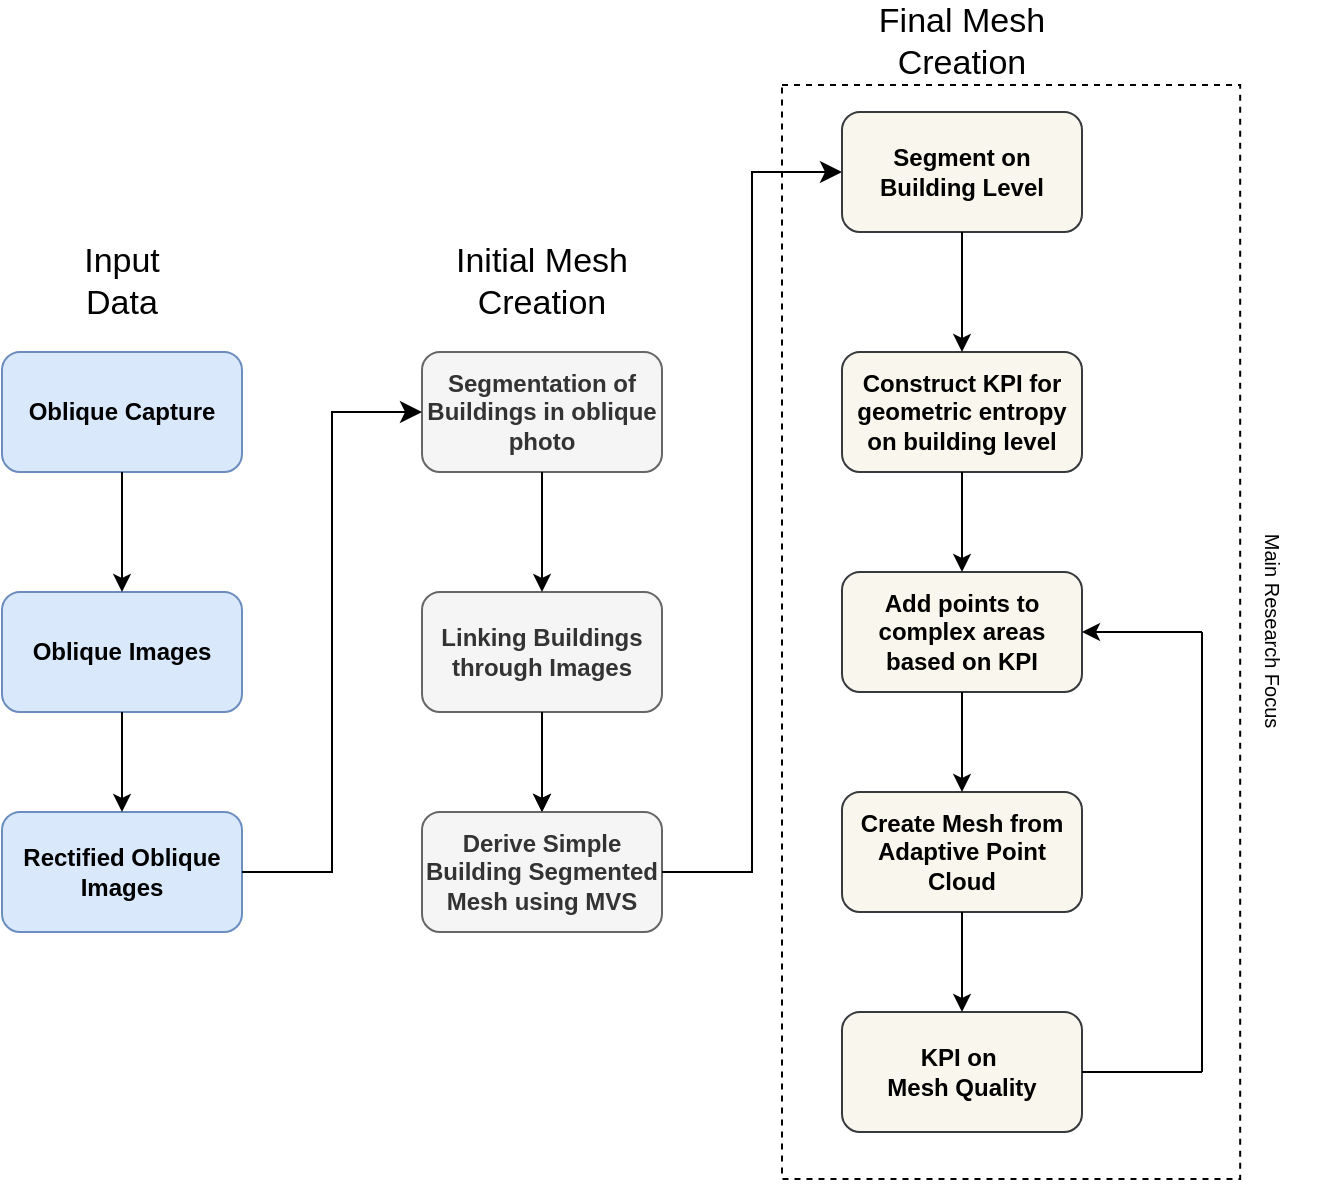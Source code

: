 <mxfile version="25.0.1">
  <diagram name="Pagina-1" id="j0q-M3zI3Chthzf9emS8">
    <mxGraphModel dx="2062" dy="727" grid="1" gridSize="10" guides="1" tooltips="1" connect="1" arrows="1" fold="1" page="1" pageScale="1" pageWidth="827" pageHeight="1169" math="0" shadow="0">
      <root>
        <mxCell id="0" />
        <mxCell id="1" parent="0" />
        <mxCell id="_iwNHxtDADa4gL8woHnr-27" value="" style="rounded=0;whiteSpace=wrap;html=1;dashed=1;" parent="1" vertex="1">
          <mxGeometry x="-100" y="206.471" width="229.091" height="547.059" as="geometry" />
        </mxCell>
        <mxCell id="D2xmy1rbkFpZi_v9BKto-1" value="&lt;b&gt;Oblique Images&lt;/b&gt;" style="rounded=1;whiteSpace=wrap;html=1;fillColor=#dae8fc;strokeColor=#6c8ebf;" parent="1" vertex="1">
          <mxGeometry x="-490" y="460" width="120" height="60" as="geometry" />
        </mxCell>
        <mxCell id="D2xmy1rbkFpZi_v9BKto-2" value="&lt;b&gt;Rectified Oblique Images&lt;/b&gt;" style="rounded=1;whiteSpace=wrap;html=1;fillColor=#dae8fc;strokeColor=#6c8ebf;" parent="1" vertex="1">
          <mxGeometry x="-490" y="570" width="120" height="60" as="geometry" />
        </mxCell>
        <mxCell id="D2xmy1rbkFpZi_v9BKto-3" value="&lt;b&gt;Oblique Capture&lt;/b&gt;" style="rounded=1;whiteSpace=wrap;html=1;fillColor=#dae8fc;strokeColor=#6c8ebf;" parent="1" vertex="1">
          <mxGeometry x="-490" y="340" width="120" height="60" as="geometry" />
        </mxCell>
        <mxCell id="_iwNHxtDADa4gL8woHnr-1" value="Input Data" style="text;html=1;align=center;verticalAlign=middle;whiteSpace=wrap;rounded=0;strokeWidth=1;fontSize=17;" parent="1" vertex="1">
          <mxGeometry x="-460" y="290" width="60" height="30" as="geometry" />
        </mxCell>
        <mxCell id="_iwNHxtDADa4gL8woHnr-2" value="" style="endArrow=classic;html=1;rounded=0;entryX=0.5;entryY=0;entryDx=0;entryDy=0;exitX=0.5;exitY=1;exitDx=0;exitDy=0;" parent="1" source="D2xmy1rbkFpZi_v9BKto-3" target="D2xmy1rbkFpZi_v9BKto-1" edge="1">
          <mxGeometry width="50" height="50" relative="1" as="geometry">
            <mxPoint x="470" y="570" as="sourcePoint" />
            <mxPoint x="520" y="520" as="targetPoint" />
          </mxGeometry>
        </mxCell>
        <mxCell id="_iwNHxtDADa4gL8woHnr-3" value="" style="endArrow=classic;html=1;rounded=0;entryX=0.5;entryY=0;entryDx=0;entryDy=0;" parent="1" target="D2xmy1rbkFpZi_v9BKto-2" edge="1">
          <mxGeometry width="50" height="50" relative="1" as="geometry">
            <mxPoint x="-430" y="520" as="sourcePoint" />
            <mxPoint x="-430.34" y="560" as="targetPoint" />
          </mxGeometry>
        </mxCell>
        <mxCell id="_iwNHxtDADa4gL8woHnr-4" value="&lt;b&gt;Segmentation of Buildings in oblique photo&lt;/b&gt;" style="rounded=1;whiteSpace=wrap;html=1;fillColor=#f5f5f5;fontColor=#333333;strokeColor=#666666;" parent="1" vertex="1">
          <mxGeometry x="-280" y="340" width="120" height="60" as="geometry" />
        </mxCell>
        <mxCell id="_iwNHxtDADa4gL8woHnr-26" value="" style="edgeStyle=orthogonalEdgeStyle;rounded=0;orthogonalLoop=1;jettySize=auto;html=1;" parent="1" source="_iwNHxtDADa4gL8woHnr-5" target="_iwNHxtDADa4gL8woHnr-8" edge="1">
          <mxGeometry relative="1" as="geometry" />
        </mxCell>
        <mxCell id="_iwNHxtDADa4gL8woHnr-5" value="&lt;b&gt;Linking Buildings through Images&lt;/b&gt;" style="rounded=1;whiteSpace=wrap;html=1;fillColor=#f5f5f5;fontColor=#333333;strokeColor=#666666;" parent="1" vertex="1">
          <mxGeometry x="-280" y="460" width="120" height="60" as="geometry" />
        </mxCell>
        <mxCell id="_iwNHxtDADa4gL8woHnr-6" value="" style="edgeStyle=elbowEdgeStyle;elbow=horizontal;endArrow=classic;html=1;curved=0;rounded=0;endSize=8;startSize=8;exitX=1;exitY=0.5;exitDx=0;exitDy=0;entryX=0;entryY=0.5;entryDx=0;entryDy=0;" parent="1" source="D2xmy1rbkFpZi_v9BKto-2" target="_iwNHxtDADa4gL8woHnr-4" edge="1">
          <mxGeometry width="50" height="50" relative="1" as="geometry">
            <mxPoint y="450" as="sourcePoint" />
            <mxPoint x="50" y="400" as="targetPoint" />
          </mxGeometry>
        </mxCell>
        <mxCell id="_iwNHxtDADa4gL8woHnr-7" value="" style="endArrow=classic;html=1;rounded=0;exitX=0.5;exitY=1;exitDx=0;exitDy=0;entryX=0.5;entryY=0;entryDx=0;entryDy=0;" parent="1" source="_iwNHxtDADa4gL8woHnr-4" target="_iwNHxtDADa4gL8woHnr-5" edge="1">
          <mxGeometry width="50" height="50" relative="1" as="geometry">
            <mxPoint y="450" as="sourcePoint" />
            <mxPoint x="50" y="400" as="targetPoint" />
          </mxGeometry>
        </mxCell>
        <mxCell id="_iwNHxtDADa4gL8woHnr-8" value="&lt;b&gt;Derive Simple Building Segmented Mesh using MVS&lt;/b&gt;" style="rounded=1;whiteSpace=wrap;html=1;fillColor=#f5f5f5;fontColor=#333333;strokeColor=#666666;" parent="1" vertex="1">
          <mxGeometry x="-280" y="570" width="120" height="60" as="geometry" />
        </mxCell>
        <mxCell id="_iwNHxtDADa4gL8woHnr-9" value="" style="endArrow=classic;html=1;rounded=0;entryX=0.5;entryY=0;entryDx=0;entryDy=0;" parent="1" target="_iwNHxtDADa4gL8woHnr-8" edge="1">
          <mxGeometry width="50" height="50" relative="1" as="geometry">
            <mxPoint x="-220" y="520" as="sourcePoint" />
            <mxPoint x="-220.34" y="560" as="targetPoint" />
          </mxGeometry>
        </mxCell>
        <mxCell id="_iwNHxtDADa4gL8woHnr-10" value="Initial Mesh Creation" style="text;html=1;align=center;verticalAlign=middle;whiteSpace=wrap;rounded=0;strokeWidth=1;fontSize=17;" parent="1" vertex="1">
          <mxGeometry x="-280" y="290" width="120" height="30" as="geometry" />
        </mxCell>
        <mxCell id="_iwNHxtDADa4gL8woHnr-11" value="&lt;b&gt;Construct KPI for geometric entropy on building level&lt;/b&gt;" style="rounded=1;whiteSpace=wrap;html=1;fillColor=#f9f7ed;strokeColor=#36393d;" parent="1" vertex="1">
          <mxGeometry x="-70" y="340" width="120" height="60" as="geometry" />
        </mxCell>
        <mxCell id="_iwNHxtDADa4gL8woHnr-12" value="" style="edgeStyle=elbowEdgeStyle;elbow=horizontal;endArrow=classic;html=1;curved=0;rounded=0;endSize=8;startSize=8;exitX=1;exitY=0.5;exitDx=0;exitDy=0;entryX=0;entryY=0.5;entryDx=0;entryDy=0;" parent="1" source="_iwNHxtDADa4gL8woHnr-8" target="_iwNHxtDADa4gL8woHnr-22" edge="1">
          <mxGeometry width="50" height="50" relative="1" as="geometry">
            <mxPoint x="-80" y="710" as="sourcePoint" />
            <mxPoint x="10" y="480" as="targetPoint" />
          </mxGeometry>
        </mxCell>
        <mxCell id="_iwNHxtDADa4gL8woHnr-13" value="&lt;b&gt;Add points to complex areas based on KPI&lt;/b&gt;" style="rounded=1;whiteSpace=wrap;html=1;fillColor=#f9f7ed;strokeColor=#36393d;" parent="1" vertex="1">
          <mxGeometry x="-70" y="450" width="120" height="60" as="geometry" />
        </mxCell>
        <mxCell id="_iwNHxtDADa4gL8woHnr-14" value="" style="endArrow=classic;html=1;rounded=0;entryX=0.5;entryY=0;entryDx=0;entryDy=0;" parent="1" target="_iwNHxtDADa4gL8woHnr-13" edge="1">
          <mxGeometry width="50" height="50" relative="1" as="geometry">
            <mxPoint x="-10" y="400" as="sourcePoint" />
            <mxPoint x="-10.34" y="440" as="targetPoint" />
          </mxGeometry>
        </mxCell>
        <mxCell id="_iwNHxtDADa4gL8woHnr-15" value="&lt;b&gt;Create Mesh from Adaptive Point Cloud&lt;/b&gt;" style="rounded=1;whiteSpace=wrap;html=1;fontSize=12;fillColor=#f9f7ed;strokeColor=#36393d;" parent="1" vertex="1">
          <mxGeometry x="-70" y="560" width="120" height="60" as="geometry" />
        </mxCell>
        <mxCell id="_iwNHxtDADa4gL8woHnr-16" value="" style="endArrow=classic;html=1;rounded=0;entryX=0.5;entryY=0;entryDx=0;entryDy=0;" parent="1" target="_iwNHxtDADa4gL8woHnr-15" edge="1">
          <mxGeometry width="50" height="50" relative="1" as="geometry">
            <mxPoint x="-10" y="510" as="sourcePoint" />
            <mxPoint x="-10.34" y="550" as="targetPoint" />
          </mxGeometry>
        </mxCell>
        <mxCell id="_iwNHxtDADa4gL8woHnr-22" value="&lt;b&gt;Segment on Building Level&lt;/b&gt;" style="rounded=1;whiteSpace=wrap;html=1;fillColor=#f9f7ed;strokeColor=#36393d;" parent="1" vertex="1">
          <mxGeometry x="-70" y="220" width="120" height="60" as="geometry" />
        </mxCell>
        <mxCell id="_iwNHxtDADa4gL8woHnr-23" value="" style="endArrow=classic;html=1;rounded=0;exitX=0.5;exitY=1;exitDx=0;exitDy=0;entryX=0.5;entryY=0;entryDx=0;entryDy=0;" parent="1" source="_iwNHxtDADa4gL8woHnr-22" target="_iwNHxtDADa4gL8woHnr-11" edge="1">
          <mxGeometry width="50" height="50" relative="1" as="geometry">
            <mxPoint x="110" y="310" as="sourcePoint" />
            <mxPoint x="110.34" y="370" as="targetPoint" />
          </mxGeometry>
        </mxCell>
        <mxCell id="WYYYYi5DNLSkT37n7fhN-2" value="&lt;b&gt;KPI on&amp;nbsp;&lt;/b&gt;&lt;div&gt;&lt;b&gt;Mesh Quality&lt;/b&gt;&lt;/div&gt;" style="rounded=1;whiteSpace=wrap;html=1;fontSize=12;fillColor=#f9f7ed;strokeColor=#36393d;" vertex="1" parent="1">
          <mxGeometry x="-70" y="670" width="120" height="60" as="geometry" />
        </mxCell>
        <mxCell id="WYYYYi5DNLSkT37n7fhN-3" value="" style="endArrow=classic;html=1;rounded=0;entryX=0.5;entryY=0;entryDx=0;entryDy=0;exitX=0.5;exitY=1;exitDx=0;exitDy=0;" edge="1" parent="1" source="_iwNHxtDADa4gL8woHnr-15" target="WYYYYi5DNLSkT37n7fhN-2">
          <mxGeometry width="50" height="50" relative="1" as="geometry">
            <mxPoint y="520" as="sourcePoint" />
            <mxPoint y="570" as="targetPoint" />
          </mxGeometry>
        </mxCell>
        <mxCell id="WYYYYi5DNLSkT37n7fhN-7" value="" style="group" vertex="1" connectable="0" parent="1">
          <mxGeometry x="110" y="480" height="220" as="geometry" />
        </mxCell>
        <mxCell id="WYYYYi5DNLSkT37n7fhN-4" value="" style="endArrow=none;html=1;rounded=0;entryX=1;entryY=0.5;entryDx=0;entryDy=0;" edge="1" parent="WYYYYi5DNLSkT37n7fhN-7" target="WYYYYi5DNLSkT37n7fhN-2">
          <mxGeometry width="50" height="50" relative="1" as="geometry">
            <mxPoint y="220" as="sourcePoint" />
            <mxPoint x="-120" as="targetPoint" />
          </mxGeometry>
        </mxCell>
        <mxCell id="WYYYYi5DNLSkT37n7fhN-5" value="" style="endArrow=none;html=1;rounded=0;" edge="1" parent="WYYYYi5DNLSkT37n7fhN-7">
          <mxGeometry width="50" height="50" relative="1" as="geometry">
            <mxPoint y="220" as="sourcePoint" />
            <mxPoint as="targetPoint" />
          </mxGeometry>
        </mxCell>
        <mxCell id="WYYYYi5DNLSkT37n7fhN-6" value="" style="endArrow=classic;html=1;rounded=0;entryX=1;entryY=0.5;entryDx=0;entryDy=0;" edge="1" parent="WYYYYi5DNLSkT37n7fhN-7" target="_iwNHxtDADa4gL8woHnr-13">
          <mxGeometry width="50" height="50" relative="1" as="geometry">
            <mxPoint as="sourcePoint" />
            <mxPoint x="-110" y="90" as="targetPoint" />
          </mxGeometry>
        </mxCell>
        <mxCell id="_iwNHxtDADa4gL8woHnr-28" value="Main Research Focus" style="text;html=1;align=center;verticalAlign=middle;whiteSpace=wrap;rounded=0;strokeWidth=1;fontSize=10;rotation=90;" parent="1" vertex="1">
          <mxGeometry x="-132.727" y="452.647" width="556.364" height="54.706" as="geometry" />
        </mxCell>
        <mxCell id="_iwNHxtDADa4gL8woHnr-17" value="Final Mesh Creation" style="text;html=1;align=center;verticalAlign=middle;whiteSpace=wrap;rounded=0;strokeWidth=1;fontSize=17;" parent="1" vertex="1">
          <mxGeometry x="-70" y="170" width="120" height="30" as="geometry" />
        </mxCell>
      </root>
    </mxGraphModel>
  </diagram>
</mxfile>

